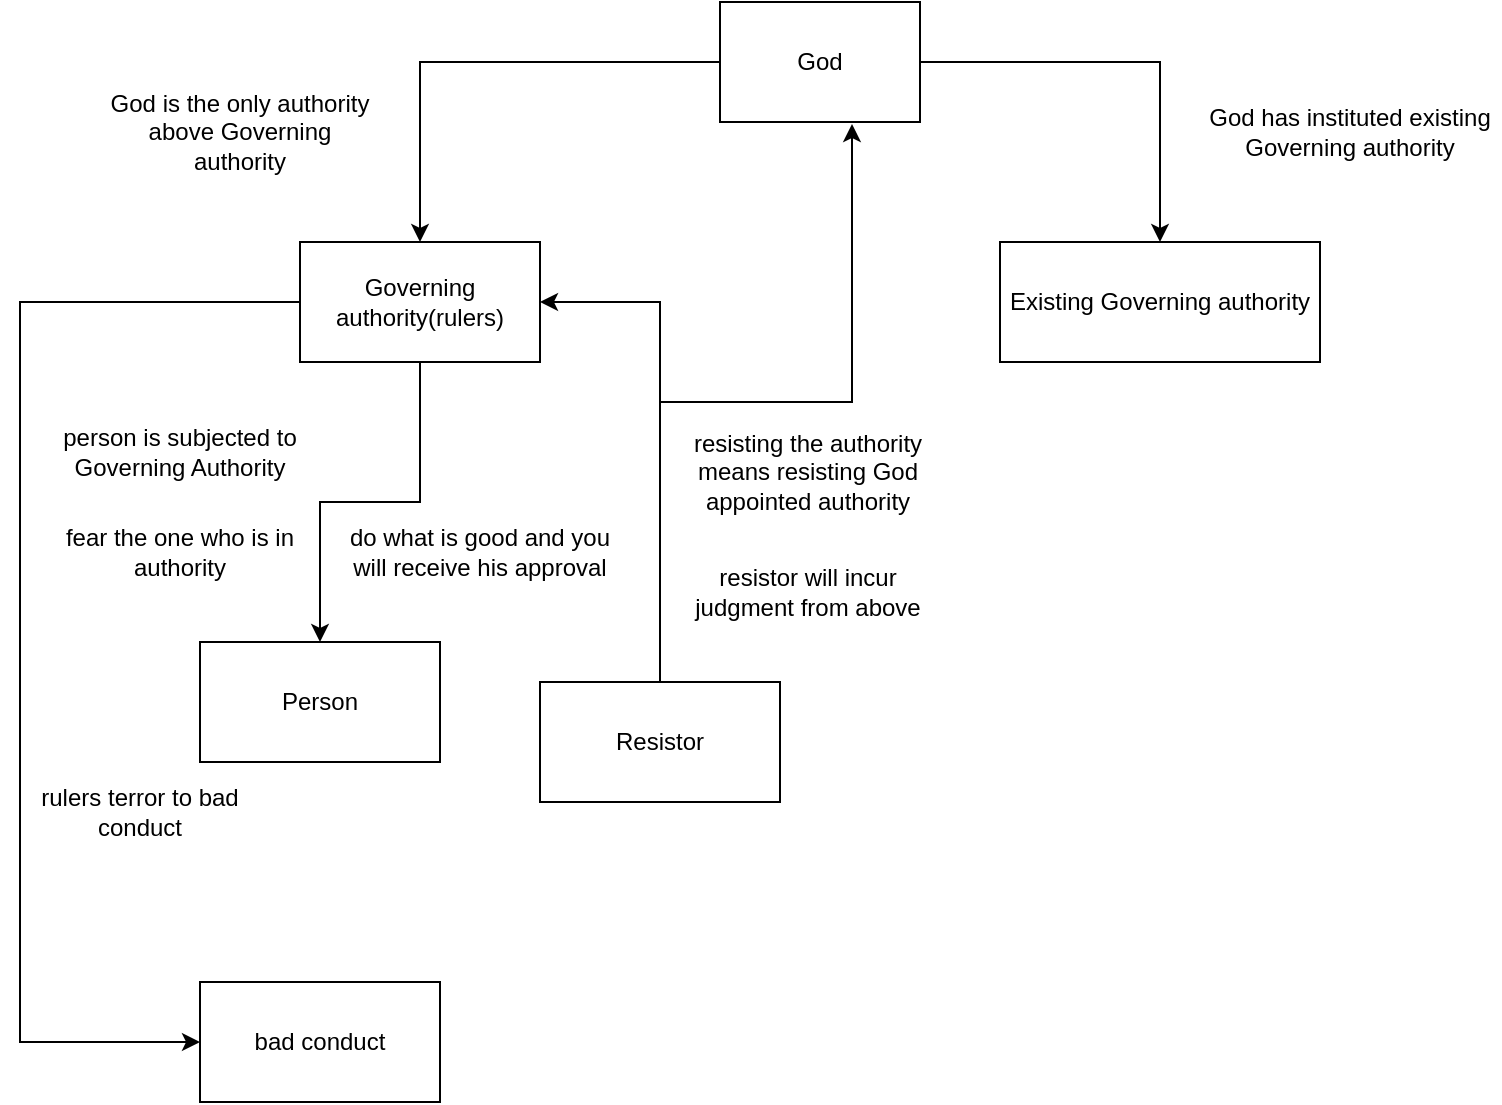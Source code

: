 <mxfile version="24.4.13" type="github">
  <diagram name="Page-1" id="lOeY3BBdX5j0-6KoOF-3">
    <mxGraphModel dx="895" dy="581" grid="1" gridSize="10" guides="1" tooltips="1" connect="1" arrows="1" fold="1" page="1" pageScale="1" pageWidth="827" pageHeight="1169" math="0" shadow="0">
      <root>
        <mxCell id="0" />
        <mxCell id="1" parent="0" />
        <mxCell id="P-Q71VRiRIIZMjDo-W2U-3" style="edgeStyle=orthogonalEdgeStyle;rounded=0;orthogonalLoop=1;jettySize=auto;html=1;entryX=0.5;entryY=0;entryDx=0;entryDy=0;" edge="1" parent="1" source="P-Q71VRiRIIZMjDo-W2U-1" target="P-Q71VRiRIIZMjDo-W2U-2">
          <mxGeometry relative="1" as="geometry" />
        </mxCell>
        <mxCell id="P-Q71VRiRIIZMjDo-W2U-21" style="edgeStyle=orthogonalEdgeStyle;rounded=0;orthogonalLoop=1;jettySize=auto;html=1;entryX=0;entryY=0.5;entryDx=0;entryDy=0;" edge="1" parent="1" source="P-Q71VRiRIIZMjDo-W2U-1" target="P-Q71VRiRIIZMjDo-W2U-19">
          <mxGeometry relative="1" as="geometry">
            <Array as="points">
              <mxPoint x="20" y="180" />
              <mxPoint x="20" y="550" />
            </Array>
          </mxGeometry>
        </mxCell>
        <mxCell id="P-Q71VRiRIIZMjDo-W2U-1" value="Governing authority(rulers)" style="rounded=0;whiteSpace=wrap;html=1;" vertex="1" parent="1">
          <mxGeometry x="160" y="150" width="120" height="60" as="geometry" />
        </mxCell>
        <mxCell id="P-Q71VRiRIIZMjDo-W2U-2" value="Person" style="rounded=0;whiteSpace=wrap;html=1;" vertex="1" parent="1">
          <mxGeometry x="110" y="350" width="120" height="60" as="geometry" />
        </mxCell>
        <mxCell id="P-Q71VRiRIIZMjDo-W2U-4" value="God is the only authority above Governing authority" style="text;html=1;align=center;verticalAlign=middle;whiteSpace=wrap;rounded=0;" vertex="1" parent="1">
          <mxGeometry x="60" y="80" width="140" height="30" as="geometry" />
        </mxCell>
        <mxCell id="P-Q71VRiRIIZMjDo-W2U-6" style="edgeStyle=orthogonalEdgeStyle;rounded=0;orthogonalLoop=1;jettySize=auto;html=1;" edge="1" parent="1" source="P-Q71VRiRIIZMjDo-W2U-5" target="P-Q71VRiRIIZMjDo-W2U-1">
          <mxGeometry relative="1" as="geometry" />
        </mxCell>
        <mxCell id="P-Q71VRiRIIZMjDo-W2U-9" style="edgeStyle=orthogonalEdgeStyle;rounded=0;orthogonalLoop=1;jettySize=auto;html=1;entryX=0.5;entryY=0;entryDx=0;entryDy=0;" edge="1" parent="1" source="P-Q71VRiRIIZMjDo-W2U-5" target="P-Q71VRiRIIZMjDo-W2U-8">
          <mxGeometry relative="1" as="geometry" />
        </mxCell>
        <mxCell id="P-Q71VRiRIIZMjDo-W2U-5" value="God" style="rounded=0;whiteSpace=wrap;html=1;" vertex="1" parent="1">
          <mxGeometry x="370" y="30" width="100" height="60" as="geometry" />
        </mxCell>
        <mxCell id="P-Q71VRiRIIZMjDo-W2U-7" value="person is subjected to Governing Authority" style="text;html=1;align=center;verticalAlign=middle;whiteSpace=wrap;rounded=0;" vertex="1" parent="1">
          <mxGeometry x="30" y="240" width="140" height="30" as="geometry" />
        </mxCell>
        <mxCell id="P-Q71VRiRIIZMjDo-W2U-8" value="Existing Governing authority" style="rounded=0;whiteSpace=wrap;html=1;" vertex="1" parent="1">
          <mxGeometry x="510" y="150" width="160" height="60" as="geometry" />
        </mxCell>
        <mxCell id="P-Q71VRiRIIZMjDo-W2U-10" value="God has instituted existing Governing authority" style="text;html=1;align=center;verticalAlign=middle;whiteSpace=wrap;rounded=0;" vertex="1" parent="1">
          <mxGeometry x="610" y="70" width="150" height="50" as="geometry" />
        </mxCell>
        <mxCell id="P-Q71VRiRIIZMjDo-W2U-16" style="edgeStyle=orthogonalEdgeStyle;rounded=0;orthogonalLoop=1;jettySize=auto;html=1;entryX=1;entryY=0.5;entryDx=0;entryDy=0;" edge="1" parent="1" source="P-Q71VRiRIIZMjDo-W2U-11" target="P-Q71VRiRIIZMjDo-W2U-1">
          <mxGeometry relative="1" as="geometry">
            <Array as="points">
              <mxPoint x="340" y="180" />
            </Array>
          </mxGeometry>
        </mxCell>
        <mxCell id="P-Q71VRiRIIZMjDo-W2U-11" value="Resistor" style="rounded=0;whiteSpace=wrap;html=1;" vertex="1" parent="1">
          <mxGeometry x="280" y="370" width="120" height="60" as="geometry" />
        </mxCell>
        <mxCell id="P-Q71VRiRIIZMjDo-W2U-14" value="resisting the authority means resisting God appointed authority" style="text;html=1;align=center;verticalAlign=middle;whiteSpace=wrap;rounded=0;" vertex="1" parent="1">
          <mxGeometry x="344" y="250" width="140" height="30" as="geometry" />
        </mxCell>
        <mxCell id="P-Q71VRiRIIZMjDo-W2U-17" style="edgeStyle=orthogonalEdgeStyle;rounded=0;orthogonalLoop=1;jettySize=auto;html=1;entryX=0.66;entryY=1.017;entryDx=0;entryDy=0;entryPerimeter=0;" edge="1" parent="1" source="P-Q71VRiRIIZMjDo-W2U-11" target="P-Q71VRiRIIZMjDo-W2U-5">
          <mxGeometry relative="1" as="geometry" />
        </mxCell>
        <mxCell id="P-Q71VRiRIIZMjDo-W2U-18" value="resistor will incur judgment from above" style="text;html=1;align=center;verticalAlign=middle;whiteSpace=wrap;rounded=0;" vertex="1" parent="1">
          <mxGeometry x="354" y="310" width="120" height="30" as="geometry" />
        </mxCell>
        <mxCell id="P-Q71VRiRIIZMjDo-W2U-19" value="bad conduct" style="rounded=0;whiteSpace=wrap;html=1;" vertex="1" parent="1">
          <mxGeometry x="110" y="520" width="120" height="60" as="geometry" />
        </mxCell>
        <mxCell id="P-Q71VRiRIIZMjDo-W2U-22" value="rulers terror to bad conduct" style="text;html=1;align=center;verticalAlign=middle;whiteSpace=wrap;rounded=0;" vertex="1" parent="1">
          <mxGeometry x="10" y="420" width="140" height="30" as="geometry" />
        </mxCell>
        <mxCell id="P-Q71VRiRIIZMjDo-W2U-23" value="fear the one who is in authority" style="text;html=1;align=center;verticalAlign=middle;whiteSpace=wrap;rounded=0;" vertex="1" parent="1">
          <mxGeometry x="30" y="290" width="140" height="30" as="geometry" />
        </mxCell>
        <mxCell id="P-Q71VRiRIIZMjDo-W2U-24" value="do what is good and you will receive his approval" style="text;html=1;align=center;verticalAlign=middle;whiteSpace=wrap;rounded=0;" vertex="1" parent="1">
          <mxGeometry x="180" y="290" width="140" height="30" as="geometry" />
        </mxCell>
      </root>
    </mxGraphModel>
  </diagram>
</mxfile>
